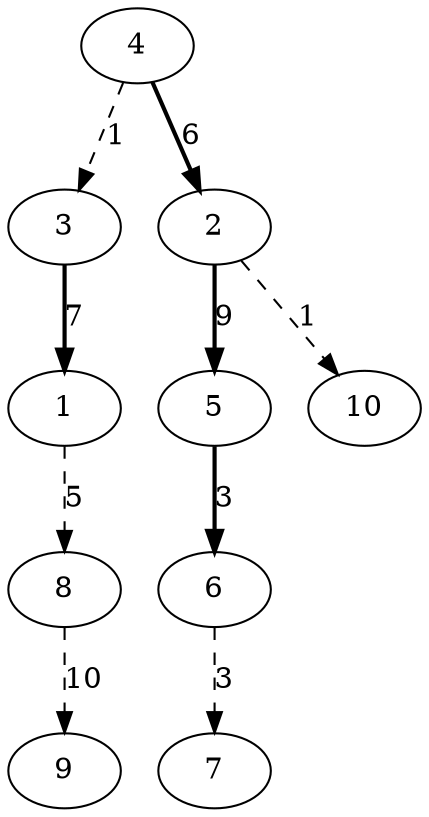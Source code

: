 digraph G {
3 -> 1 [style=bold, label=7];
4 -> 2 [style=bold, label=6];
2 -> 5 [style=bold, label=9];
5 -> 6 [style=bold, label=3];
4 -> 3 [style=dashed, label=1];
6 -> 7 [style=dashed, label=3];
1 -> 8 [style=dashed, label=5];
8 -> 9 [style=dashed, label=10];
2 -> 10 [style=dashed, label=1];
1; 
2; 
3; 
4; 
5; 
6; 
7; 
8; 
9; 
10; 
}
